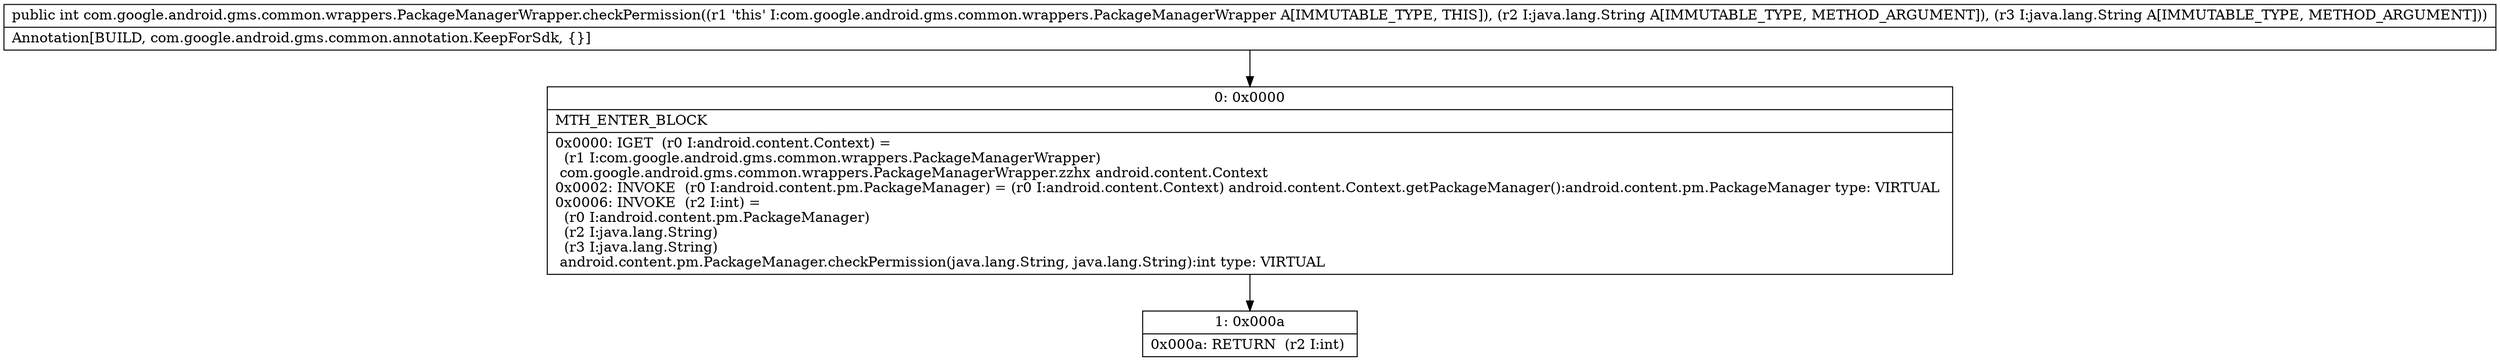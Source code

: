 digraph "CFG forcom.google.android.gms.common.wrappers.PackageManagerWrapper.checkPermission(Ljava\/lang\/String;Ljava\/lang\/String;)I" {
Node_0 [shape=record,label="{0\:\ 0x0000|MTH_ENTER_BLOCK\l|0x0000: IGET  (r0 I:android.content.Context) = \l  (r1 I:com.google.android.gms.common.wrappers.PackageManagerWrapper)\l com.google.android.gms.common.wrappers.PackageManagerWrapper.zzhx android.content.Context \l0x0002: INVOKE  (r0 I:android.content.pm.PackageManager) = (r0 I:android.content.Context) android.content.Context.getPackageManager():android.content.pm.PackageManager type: VIRTUAL \l0x0006: INVOKE  (r2 I:int) = \l  (r0 I:android.content.pm.PackageManager)\l  (r2 I:java.lang.String)\l  (r3 I:java.lang.String)\l android.content.pm.PackageManager.checkPermission(java.lang.String, java.lang.String):int type: VIRTUAL \l}"];
Node_1 [shape=record,label="{1\:\ 0x000a|0x000a: RETURN  (r2 I:int) \l}"];
MethodNode[shape=record,label="{public int com.google.android.gms.common.wrappers.PackageManagerWrapper.checkPermission((r1 'this' I:com.google.android.gms.common.wrappers.PackageManagerWrapper A[IMMUTABLE_TYPE, THIS]), (r2 I:java.lang.String A[IMMUTABLE_TYPE, METHOD_ARGUMENT]), (r3 I:java.lang.String A[IMMUTABLE_TYPE, METHOD_ARGUMENT]))  | Annotation[BUILD, com.google.android.gms.common.annotation.KeepForSdk, \{\}]\l}"];
MethodNode -> Node_0;
Node_0 -> Node_1;
}


